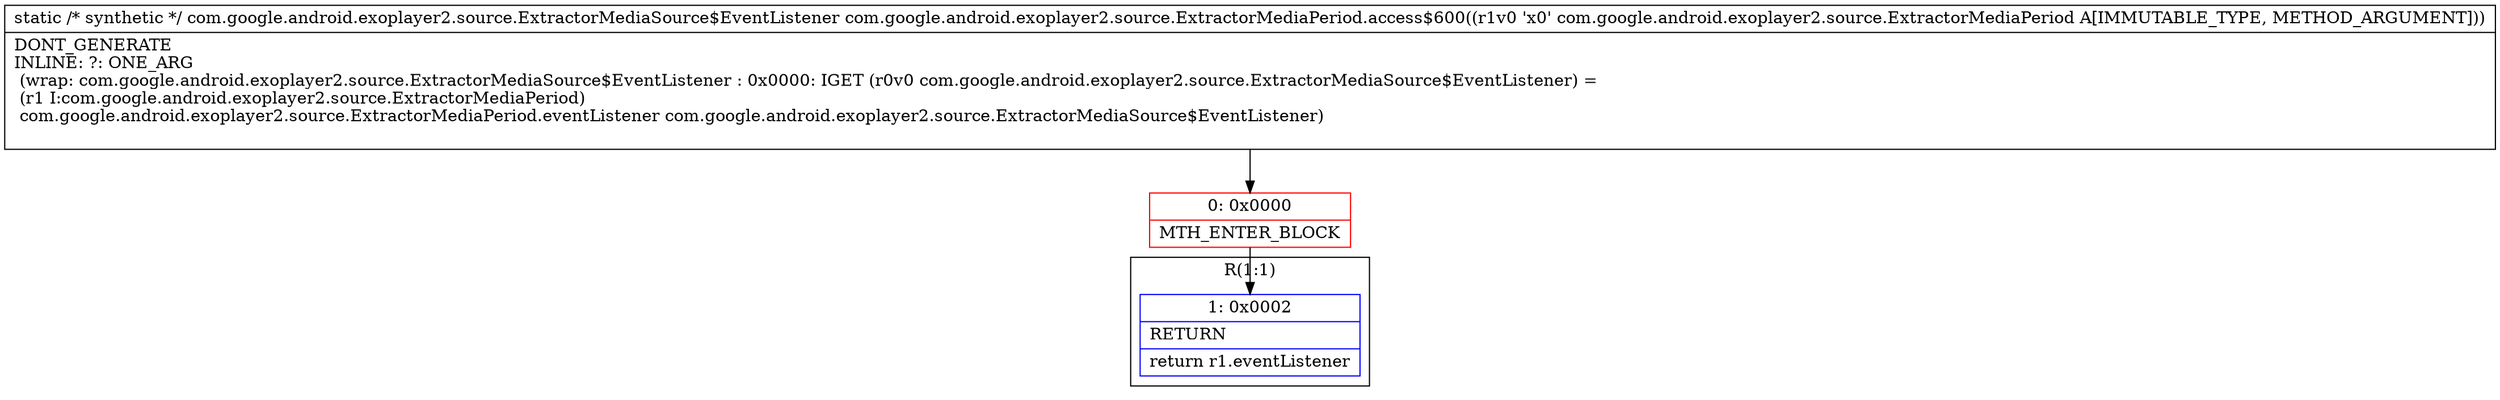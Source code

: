 digraph "CFG forcom.google.android.exoplayer2.source.ExtractorMediaPeriod.access$600(Lcom\/google\/android\/exoplayer2\/source\/ExtractorMediaPeriod;)Lcom\/google\/android\/exoplayer2\/source\/ExtractorMediaSource$EventListener;" {
subgraph cluster_Region_673029426 {
label = "R(1:1)";
node [shape=record,color=blue];
Node_1 [shape=record,label="{1\:\ 0x0002|RETURN\l|return r1.eventListener\l}"];
}
Node_0 [shape=record,color=red,label="{0\:\ 0x0000|MTH_ENTER_BLOCK\l}"];
MethodNode[shape=record,label="{static \/* synthetic *\/ com.google.android.exoplayer2.source.ExtractorMediaSource$EventListener com.google.android.exoplayer2.source.ExtractorMediaPeriod.access$600((r1v0 'x0' com.google.android.exoplayer2.source.ExtractorMediaPeriod A[IMMUTABLE_TYPE, METHOD_ARGUMENT]))  | DONT_GENERATE\lINLINE: ?: ONE_ARG  \l  (wrap: com.google.android.exoplayer2.source.ExtractorMediaSource$EventListener : 0x0000: IGET  (r0v0 com.google.android.exoplayer2.source.ExtractorMediaSource$EventListener) = \l  (r1 I:com.google.android.exoplayer2.source.ExtractorMediaPeriod)\l com.google.android.exoplayer2.source.ExtractorMediaPeriod.eventListener com.google.android.exoplayer2.source.ExtractorMediaSource$EventListener)\l\l}"];
MethodNode -> Node_0;
Node_0 -> Node_1;
}

